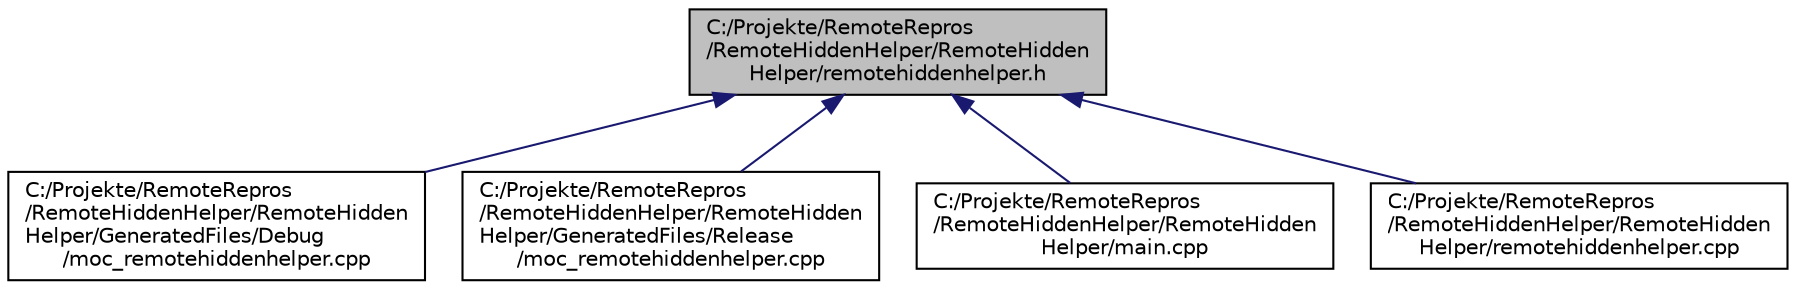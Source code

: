 digraph "C:/Projekte/RemoteRepros/RemoteHiddenHelper/RemoteHiddenHelper/remotehiddenhelper.h"
{
  edge [fontname="Helvetica",fontsize="10",labelfontname="Helvetica",labelfontsize="10"];
  node [fontname="Helvetica",fontsize="10",shape=record];
  Node2 [label="C:/Projekte/RemoteRepros\l/RemoteHiddenHelper/RemoteHidden\lHelper/remotehiddenhelper.h",height=0.2,width=0.4,color="black", fillcolor="grey75", style="filled", fontcolor="black"];
  Node2 -> Node3 [dir="back",color="midnightblue",fontsize="10",style="solid",fontname="Helvetica"];
  Node3 [label="C:/Projekte/RemoteRepros\l/RemoteHiddenHelper/RemoteHidden\lHelper/GeneratedFiles/Debug\l/moc_remotehiddenhelper.cpp",height=0.2,width=0.4,color="black", fillcolor="white", style="filled",URL="$_debug_2moc__remotehiddenhelper_8cpp.html"];
  Node2 -> Node4 [dir="back",color="midnightblue",fontsize="10",style="solid",fontname="Helvetica"];
  Node4 [label="C:/Projekte/RemoteRepros\l/RemoteHiddenHelper/RemoteHidden\lHelper/GeneratedFiles/Release\l/moc_remotehiddenhelper.cpp",height=0.2,width=0.4,color="black", fillcolor="white", style="filled",URL="$_release_2moc__remotehiddenhelper_8cpp.html"];
  Node2 -> Node5 [dir="back",color="midnightblue",fontsize="10",style="solid",fontname="Helvetica"];
  Node5 [label="C:/Projekte/RemoteRepros\l/RemoteHiddenHelper/RemoteHidden\lHelper/main.cpp",height=0.2,width=0.4,color="black", fillcolor="white", style="filled",URL="$_remote_hidden_helper_2main_8cpp.html"];
  Node2 -> Node6 [dir="back",color="midnightblue",fontsize="10",style="solid",fontname="Helvetica"];
  Node6 [label="C:/Projekte/RemoteRepros\l/RemoteHiddenHelper/RemoteHidden\lHelper/remotehiddenhelper.cpp",height=0.2,width=0.4,color="black", fillcolor="white", style="filled",URL="$remotehiddenhelper_8cpp.html"];
}
